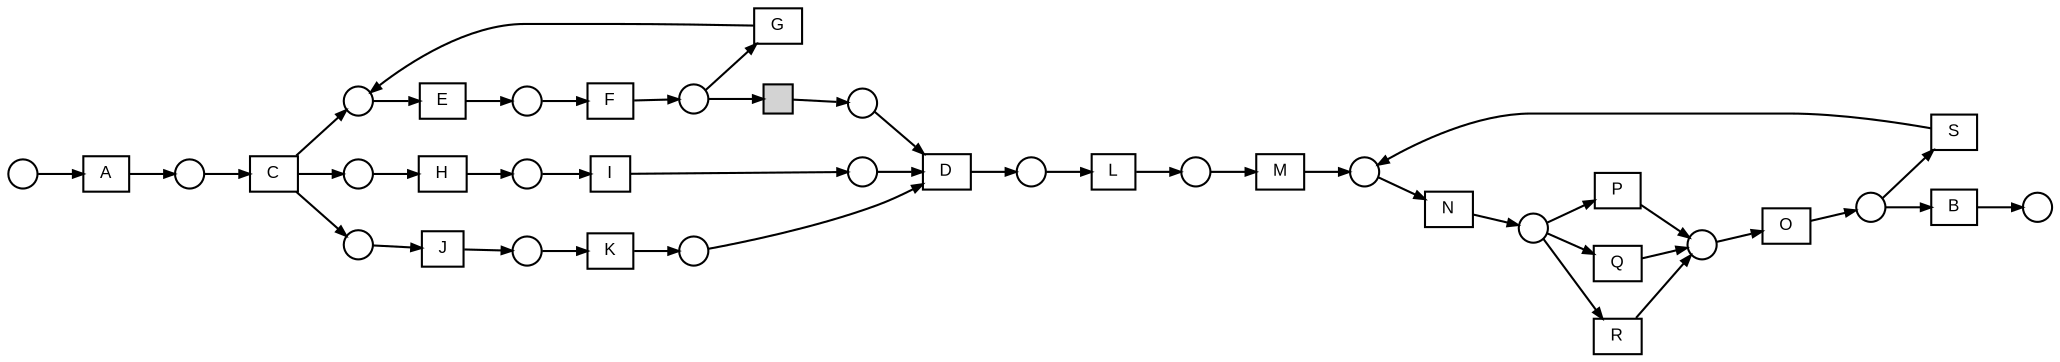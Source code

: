 digraph G {ranksep=".3"; fontsize="8"; remincross=true; margin="0.0,0.0"; fontname="Arial";rankdir="LR"; 
edge [arrowsize="0.5"];
node [height=".2",width=".2",fontname="Arial",fontsize="8"];
t0 [shape="box",label="A\n"];
t1 [shape="box",label="B\n"];
t2 [shape="box",label="C\n"];
t3 [shape="box",label="D\n"];
t4 [shape="box",label="E\n"];
t5 [shape="box",label="F\n"];
t6 [shape="box",label="G\n"];
t7 [shape="box",label="H\n"];
t8 [shape="box",label="I\n"];
t9 [shape="box",label="J\n"];
t10 [shape="box",label="K\n"];
t11 [shape="box",label="L\n"];
t12 [shape="box",label="M\n"];
t13 [shape="box",label="N\n"];
t14 [shape="box",label="O\n"];
t15 [shape="box",label="P\n"];
t16 [shape="box",label="Q\n"];
t17 [shape="box",label="R\n"];
t18 [shape="box",label="S\n"];
t19 [shape="box",label="",style="filled"];
p0 [shape="circle",label=""];
p1 [shape="circle",label=""];
p2 [shape="circle",label=""];
p3 [shape="circle",label=""];
p4 [shape="circle",label=""];
p5 [shape="circle",label=""];
p6 [shape="circle",label=""];
p7 [shape="circle",label=""];
p8 [shape="circle",label=""];
p9 [shape="circle",label=""];
p10 [shape="circle",label=""];
p11 [shape="circle",label=""];
p12 [shape="circle",label=""];
p13 [shape="circle",label=""];
p14 [shape="circle",label=""];
p15 [shape="circle",label=""];
p16 [shape="circle",label=""];
p17 [shape="circle",label=""];
p18 [shape="circle",label=""];
p0 -> t0[label=""];
t1 -> p8[label=""];
t0 -> p6[label=""];
p6 -> t2[label=""];
t2 -> p5[label=""];
t2 -> p7[label=""];
t2 -> p12[label=""];
p14 -> t3[label=""];
t19 -> p14[label=""];
p1 -> t3[label=""];
p15 -> t3[label=""];
t3 -> p4[label=""];
p5 -> t4[label=""];
t4 -> p10[label=""];
p10 -> t5[label=""];
p17 -> t19[label=""];
p17 -> t6[label=""];
t5 -> p17[label=""];
t6 -> p5[label=""];
p7 -> t7[label=""];
t7 -> p18[label=""];
p18 -> t8[label=""];
t8 -> p1[label=""];
p12 -> t9[label=""];
t9 -> p2[label=""];
p2 -> t10[label=""];
t10 -> p15[label=""];
p4 -> t11[label=""];
t11 -> p3[label=""];
p3 -> t12[label=""];
t12 -> p13[label=""];
p13 -> t13[label=""];
p9 -> t15[label=""];
p9 -> t16[label=""];
p9 -> t17[label=""];
t13 -> p9[label=""];
p16 -> t14[label=""];
p11 -> t1[label=""];
p11 -> t18[label=""];
t14 -> p11[label=""];
t15 -> p16[label=""];
t16 -> p16[label=""];
t17 -> p16[label=""];
t18 -> p13[label=""];
}

